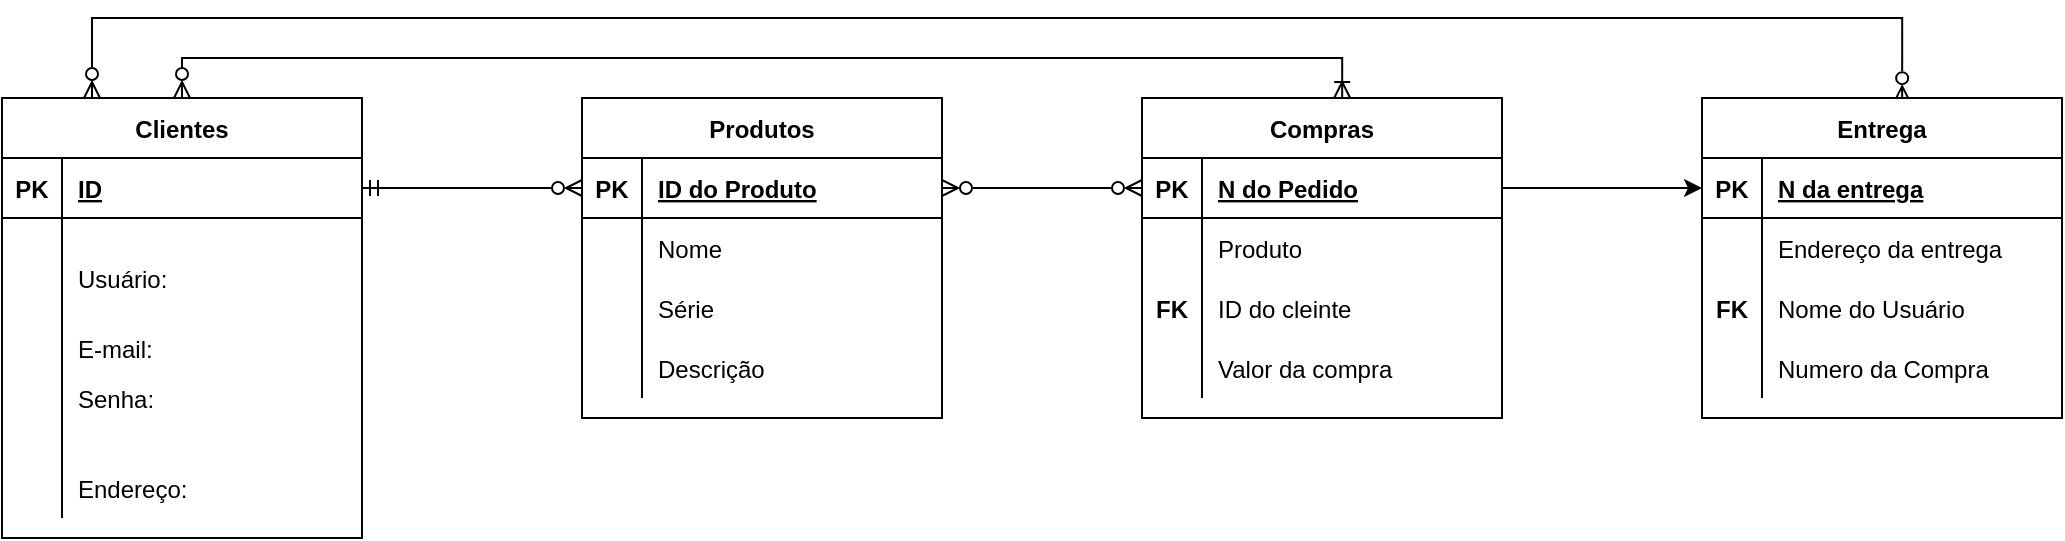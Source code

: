 <mxfile version="17.4.5" type="device"><diagram id="Rc1aGQ82kujArnoGXOBN" name="Page-1"><mxGraphModel dx="1422" dy="1963" grid="1" gridSize="10" guides="1" tooltips="1" connect="1" arrows="1" fold="1" page="1" pageScale="1" pageWidth="827" pageHeight="1169" math="0" shadow="0"><root><mxCell id="0"/><mxCell id="1" parent="0"/><mxCell id="Byj_TMSBjC4JeTz1L1eL-125" style="edgeStyle=orthogonalEdgeStyle;rounded=0;orthogonalLoop=1;jettySize=auto;html=1;exitX=0.5;exitY=0;exitDx=0;exitDy=0;entryX=0.556;entryY=0;entryDx=0;entryDy=0;entryPerimeter=0;startArrow=ERzeroToMany;startFill=0;endArrow=ERoneToMany;endFill=0;" edge="1" parent="1" source="Byj_TMSBjC4JeTz1L1eL-1" target="Byj_TMSBjC4JeTz1L1eL-88"><mxGeometry relative="1" as="geometry"><mxPoint x="710" as="targetPoint"/></mxGeometry></mxCell><mxCell id="Byj_TMSBjC4JeTz1L1eL-127" style="edgeStyle=orthogonalEdgeStyle;rounded=0;orthogonalLoop=1;jettySize=auto;html=1;exitX=0.25;exitY=0;exitDx=0;exitDy=0;startArrow=ERzeroToMany;startFill=0;endArrow=ERzeroToMany;endFill=0;entryX=0.556;entryY=0.013;entryDx=0;entryDy=0;entryPerimeter=0;" edge="1" parent="1" source="Byj_TMSBjC4JeTz1L1eL-1" target="Byj_TMSBjC4JeTz1L1eL-101"><mxGeometry relative="1" as="geometry"><mxPoint x="990" y="-20" as="targetPoint"/><Array as="points"><mxPoint x="85"/><mxPoint x="990"/></Array></mxGeometry></mxCell><mxCell id="Byj_TMSBjC4JeTz1L1eL-1" value="Clientes" style="shape=table;startSize=30;container=1;collapsible=1;childLayout=tableLayout;fixedRows=1;rowLines=0;fontStyle=1;align=center;resizeLast=1;" vertex="1" parent="1"><mxGeometry x="40" y="40" width="180" height="220" as="geometry"><mxRectangle x="40" y="80" width="80" height="30" as="alternateBounds"/></mxGeometry></mxCell><mxCell id="Byj_TMSBjC4JeTz1L1eL-2" value="" style="shape=tableRow;horizontal=0;startSize=0;swimlaneHead=0;swimlaneBody=0;fillColor=none;collapsible=0;dropTarget=0;points=[[0,0.5],[1,0.5]];portConstraint=eastwest;top=0;left=0;right=0;bottom=1;" vertex="1" parent="Byj_TMSBjC4JeTz1L1eL-1"><mxGeometry y="30" width="180" height="30" as="geometry"/></mxCell><mxCell id="Byj_TMSBjC4JeTz1L1eL-3" value="PK" style="shape=partialRectangle;connectable=0;fillColor=none;top=0;left=0;bottom=0;right=0;fontStyle=1;overflow=hidden;" vertex="1" parent="Byj_TMSBjC4JeTz1L1eL-2"><mxGeometry width="30" height="30" as="geometry"><mxRectangle width="30" height="30" as="alternateBounds"/></mxGeometry></mxCell><mxCell id="Byj_TMSBjC4JeTz1L1eL-4" value="ID" style="shape=partialRectangle;connectable=0;fillColor=none;top=0;left=0;bottom=0;right=0;align=left;spacingLeft=6;fontStyle=5;overflow=hidden;" vertex="1" parent="Byj_TMSBjC4JeTz1L1eL-2"><mxGeometry x="30" width="150" height="30" as="geometry"><mxRectangle width="150" height="30" as="alternateBounds"/></mxGeometry></mxCell><mxCell id="Byj_TMSBjC4JeTz1L1eL-5" value="" style="shape=tableRow;horizontal=0;startSize=0;swimlaneHead=0;swimlaneBody=0;fillColor=none;collapsible=0;dropTarget=0;points=[[0,0.5],[1,0.5]];portConstraint=eastwest;top=0;left=0;right=0;bottom=0;" vertex="1" parent="Byj_TMSBjC4JeTz1L1eL-1"><mxGeometry y="60" width="180" height="60" as="geometry"/></mxCell><mxCell id="Byj_TMSBjC4JeTz1L1eL-6" value="" style="shape=partialRectangle;connectable=0;fillColor=none;top=0;left=0;bottom=0;right=0;editable=1;overflow=hidden;" vertex="1" parent="Byj_TMSBjC4JeTz1L1eL-5"><mxGeometry width="30" height="60" as="geometry"><mxRectangle width="30" height="60" as="alternateBounds"/></mxGeometry></mxCell><mxCell id="Byj_TMSBjC4JeTz1L1eL-7" value="Usuário:" style="shape=partialRectangle;connectable=0;fillColor=none;top=0;left=0;bottom=0;right=0;align=left;spacingLeft=6;overflow=hidden;" vertex="1" parent="Byj_TMSBjC4JeTz1L1eL-5"><mxGeometry x="30" width="150" height="60" as="geometry"><mxRectangle width="150" height="60" as="alternateBounds"/></mxGeometry></mxCell><mxCell id="Byj_TMSBjC4JeTz1L1eL-8" value="" style="shape=tableRow;horizontal=0;startSize=0;swimlaneHead=0;swimlaneBody=0;fillColor=none;collapsible=0;dropTarget=0;points=[[0,0.5],[1,0.5]];portConstraint=eastwest;top=0;left=0;right=0;bottom=0;" vertex="1" parent="Byj_TMSBjC4JeTz1L1eL-1"><mxGeometry y="120" width="180" height="60" as="geometry"/></mxCell><mxCell id="Byj_TMSBjC4JeTz1L1eL-9" value="" style="shape=partialRectangle;connectable=0;fillColor=none;top=0;left=0;bottom=0;right=0;editable=1;overflow=hidden;" vertex="1" parent="Byj_TMSBjC4JeTz1L1eL-8"><mxGeometry width="30" height="60" as="geometry"><mxRectangle width="30" height="60" as="alternateBounds"/></mxGeometry></mxCell><mxCell id="Byj_TMSBjC4JeTz1L1eL-10" value="Senha:" style="shape=partialRectangle;connectable=0;fillColor=none;top=0;left=0;bottom=0;right=0;align=left;spacingLeft=6;overflow=hidden;" vertex="1" parent="Byj_TMSBjC4JeTz1L1eL-8"><mxGeometry x="30" width="150" height="60" as="geometry"><mxRectangle width="150" height="60" as="alternateBounds"/></mxGeometry></mxCell><mxCell id="Byj_TMSBjC4JeTz1L1eL-11" value="" style="shape=tableRow;horizontal=0;startSize=0;swimlaneHead=0;swimlaneBody=0;fillColor=none;collapsible=0;dropTarget=0;points=[[0,0.5],[1,0.5]];portConstraint=eastwest;top=0;left=0;right=0;bottom=0;" vertex="1" parent="Byj_TMSBjC4JeTz1L1eL-1"><mxGeometry y="180" width="180" height="30" as="geometry"/></mxCell><mxCell id="Byj_TMSBjC4JeTz1L1eL-12" value="" style="shape=partialRectangle;connectable=0;fillColor=none;top=0;left=0;bottom=0;right=0;editable=1;overflow=hidden;" vertex="1" parent="Byj_TMSBjC4JeTz1L1eL-11"><mxGeometry width="30" height="30" as="geometry"><mxRectangle width="30" height="30" as="alternateBounds"/></mxGeometry></mxCell><mxCell id="Byj_TMSBjC4JeTz1L1eL-13" value="Endereço:" style="shape=partialRectangle;connectable=0;fillColor=none;top=0;left=0;bottom=0;right=0;align=left;spacingLeft=6;overflow=hidden;" vertex="1" parent="Byj_TMSBjC4JeTz1L1eL-11"><mxGeometry x="30" width="150" height="30" as="geometry"><mxRectangle width="150" height="30" as="alternateBounds"/></mxGeometry></mxCell><mxCell id="Byj_TMSBjC4JeTz1L1eL-40" value="Produtos" style="shape=table;startSize=30;container=1;collapsible=1;childLayout=tableLayout;fixedRows=1;rowLines=0;fontStyle=1;align=center;resizeLast=1;" vertex="1" parent="1"><mxGeometry x="330" y="40" width="180" height="160" as="geometry"/></mxCell><mxCell id="Byj_TMSBjC4JeTz1L1eL-41" value="" style="shape=tableRow;horizontal=0;startSize=0;swimlaneHead=0;swimlaneBody=0;fillColor=none;collapsible=0;dropTarget=0;points=[[0,0.5],[1,0.5]];portConstraint=eastwest;top=0;left=0;right=0;bottom=1;" vertex="1" parent="Byj_TMSBjC4JeTz1L1eL-40"><mxGeometry y="30" width="180" height="30" as="geometry"/></mxCell><mxCell id="Byj_TMSBjC4JeTz1L1eL-42" value="PK" style="shape=partialRectangle;connectable=0;fillColor=none;top=0;left=0;bottom=0;right=0;fontStyle=1;overflow=hidden;" vertex="1" parent="Byj_TMSBjC4JeTz1L1eL-41"><mxGeometry width="30" height="30" as="geometry"><mxRectangle width="30" height="30" as="alternateBounds"/></mxGeometry></mxCell><mxCell id="Byj_TMSBjC4JeTz1L1eL-43" value="ID do Produto" style="shape=partialRectangle;connectable=0;fillColor=none;top=0;left=0;bottom=0;right=0;align=left;spacingLeft=6;fontStyle=5;overflow=hidden;" vertex="1" parent="Byj_TMSBjC4JeTz1L1eL-41"><mxGeometry x="30" width="150" height="30" as="geometry"><mxRectangle width="150" height="30" as="alternateBounds"/></mxGeometry></mxCell><mxCell id="Byj_TMSBjC4JeTz1L1eL-44" value="" style="shape=tableRow;horizontal=0;startSize=0;swimlaneHead=0;swimlaneBody=0;fillColor=none;collapsible=0;dropTarget=0;points=[[0,0.5],[1,0.5]];portConstraint=eastwest;top=0;left=0;right=0;bottom=0;" vertex="1" parent="Byj_TMSBjC4JeTz1L1eL-40"><mxGeometry y="60" width="180" height="30" as="geometry"/></mxCell><mxCell id="Byj_TMSBjC4JeTz1L1eL-45" value="" style="shape=partialRectangle;connectable=0;fillColor=none;top=0;left=0;bottom=0;right=0;editable=1;overflow=hidden;" vertex="1" parent="Byj_TMSBjC4JeTz1L1eL-44"><mxGeometry width="30" height="30" as="geometry"><mxRectangle width="30" height="30" as="alternateBounds"/></mxGeometry></mxCell><mxCell id="Byj_TMSBjC4JeTz1L1eL-46" value="Nome" style="shape=partialRectangle;connectable=0;fillColor=none;top=0;left=0;bottom=0;right=0;align=left;spacingLeft=6;overflow=hidden;" vertex="1" parent="Byj_TMSBjC4JeTz1L1eL-44"><mxGeometry x="30" width="150" height="30" as="geometry"><mxRectangle width="150" height="30" as="alternateBounds"/></mxGeometry></mxCell><mxCell id="Byj_TMSBjC4JeTz1L1eL-47" value="" style="shape=tableRow;horizontal=0;startSize=0;swimlaneHead=0;swimlaneBody=0;fillColor=none;collapsible=0;dropTarget=0;points=[[0,0.5],[1,0.5]];portConstraint=eastwest;top=0;left=0;right=0;bottom=0;" vertex="1" parent="Byj_TMSBjC4JeTz1L1eL-40"><mxGeometry y="90" width="180" height="30" as="geometry"/></mxCell><mxCell id="Byj_TMSBjC4JeTz1L1eL-48" value="" style="shape=partialRectangle;connectable=0;fillColor=none;top=0;left=0;bottom=0;right=0;editable=1;overflow=hidden;" vertex="1" parent="Byj_TMSBjC4JeTz1L1eL-47"><mxGeometry width="30" height="30" as="geometry"><mxRectangle width="30" height="30" as="alternateBounds"/></mxGeometry></mxCell><mxCell id="Byj_TMSBjC4JeTz1L1eL-49" value="Série" style="shape=partialRectangle;connectable=0;fillColor=none;top=0;left=0;bottom=0;right=0;align=left;spacingLeft=6;overflow=hidden;" vertex="1" parent="Byj_TMSBjC4JeTz1L1eL-47"><mxGeometry x="30" width="150" height="30" as="geometry"><mxRectangle width="150" height="30" as="alternateBounds"/></mxGeometry></mxCell><mxCell id="Byj_TMSBjC4JeTz1L1eL-50" value="" style="shape=tableRow;horizontal=0;startSize=0;swimlaneHead=0;swimlaneBody=0;fillColor=none;collapsible=0;dropTarget=0;points=[[0,0.5],[1,0.5]];portConstraint=eastwest;top=0;left=0;right=0;bottom=0;" vertex="1" parent="Byj_TMSBjC4JeTz1L1eL-40"><mxGeometry y="120" width="180" height="30" as="geometry"/></mxCell><mxCell id="Byj_TMSBjC4JeTz1L1eL-51" value="" style="shape=partialRectangle;connectable=0;fillColor=none;top=0;left=0;bottom=0;right=0;editable=1;overflow=hidden;" vertex="1" parent="Byj_TMSBjC4JeTz1L1eL-50"><mxGeometry width="30" height="30" as="geometry"><mxRectangle width="30" height="30" as="alternateBounds"/></mxGeometry></mxCell><mxCell id="Byj_TMSBjC4JeTz1L1eL-52" value="Descrição" style="shape=partialRectangle;connectable=0;fillColor=none;top=0;left=0;bottom=0;right=0;align=left;spacingLeft=6;overflow=hidden;" vertex="1" parent="Byj_TMSBjC4JeTz1L1eL-50"><mxGeometry x="30" width="150" height="30" as="geometry"><mxRectangle width="150" height="30" as="alternateBounds"/></mxGeometry></mxCell><mxCell id="Byj_TMSBjC4JeTz1L1eL-88" value="Compras" style="shape=table;startSize=30;container=1;collapsible=1;childLayout=tableLayout;fixedRows=1;rowLines=0;fontStyle=1;align=center;resizeLast=1;" vertex="1" parent="1"><mxGeometry x="610" y="40" width="180" height="160" as="geometry"/></mxCell><mxCell id="Byj_TMSBjC4JeTz1L1eL-89" value="" style="shape=tableRow;horizontal=0;startSize=0;swimlaneHead=0;swimlaneBody=0;fillColor=none;collapsible=0;dropTarget=0;points=[[0,0.5],[1,0.5]];portConstraint=eastwest;top=0;left=0;right=0;bottom=1;" vertex="1" parent="Byj_TMSBjC4JeTz1L1eL-88"><mxGeometry y="30" width="180" height="30" as="geometry"/></mxCell><mxCell id="Byj_TMSBjC4JeTz1L1eL-90" value="PK" style="shape=partialRectangle;connectable=0;fillColor=none;top=0;left=0;bottom=0;right=0;fontStyle=1;overflow=hidden;" vertex="1" parent="Byj_TMSBjC4JeTz1L1eL-89"><mxGeometry width="30" height="30" as="geometry"><mxRectangle width="30" height="30" as="alternateBounds"/></mxGeometry></mxCell><mxCell id="Byj_TMSBjC4JeTz1L1eL-91" value="N do Pedido" style="shape=partialRectangle;connectable=0;fillColor=none;top=0;left=0;bottom=0;right=0;align=left;spacingLeft=6;fontStyle=5;overflow=hidden;" vertex="1" parent="Byj_TMSBjC4JeTz1L1eL-89"><mxGeometry x="30" width="150" height="30" as="geometry"><mxRectangle width="150" height="30" as="alternateBounds"/></mxGeometry></mxCell><mxCell id="Byj_TMSBjC4JeTz1L1eL-92" value="" style="shape=tableRow;horizontal=0;startSize=0;swimlaneHead=0;swimlaneBody=0;fillColor=none;collapsible=0;dropTarget=0;points=[[0,0.5],[1,0.5]];portConstraint=eastwest;top=0;left=0;right=0;bottom=0;" vertex="1" parent="Byj_TMSBjC4JeTz1L1eL-88"><mxGeometry y="60" width="180" height="30" as="geometry"/></mxCell><mxCell id="Byj_TMSBjC4JeTz1L1eL-93" value="" style="shape=partialRectangle;connectable=0;fillColor=none;top=0;left=0;bottom=0;right=0;editable=1;overflow=hidden;" vertex="1" parent="Byj_TMSBjC4JeTz1L1eL-92"><mxGeometry width="30" height="30" as="geometry"><mxRectangle width="30" height="30" as="alternateBounds"/></mxGeometry></mxCell><mxCell id="Byj_TMSBjC4JeTz1L1eL-94" value="Produto" style="shape=partialRectangle;connectable=0;fillColor=none;top=0;left=0;bottom=0;right=0;align=left;spacingLeft=6;overflow=hidden;" vertex="1" parent="Byj_TMSBjC4JeTz1L1eL-92"><mxGeometry x="30" width="150" height="30" as="geometry"><mxRectangle width="150" height="30" as="alternateBounds"/></mxGeometry></mxCell><mxCell id="Byj_TMSBjC4JeTz1L1eL-95" value="" style="shape=tableRow;horizontal=0;startSize=0;swimlaneHead=0;swimlaneBody=0;fillColor=none;collapsible=0;dropTarget=0;points=[[0,0.5],[1,0.5]];portConstraint=eastwest;top=0;left=0;right=0;bottom=0;" vertex="1" parent="Byj_TMSBjC4JeTz1L1eL-88"><mxGeometry y="90" width="180" height="30" as="geometry"/></mxCell><mxCell id="Byj_TMSBjC4JeTz1L1eL-96" value="FK" style="shape=partialRectangle;connectable=0;fillColor=none;top=0;left=0;bottom=0;right=0;editable=1;overflow=hidden;fontStyle=1" vertex="1" parent="Byj_TMSBjC4JeTz1L1eL-95"><mxGeometry width="30" height="30" as="geometry"><mxRectangle width="30" height="30" as="alternateBounds"/></mxGeometry></mxCell><mxCell id="Byj_TMSBjC4JeTz1L1eL-97" value="ID do cleinte" style="shape=partialRectangle;connectable=0;fillColor=none;top=0;left=0;bottom=0;right=0;align=left;spacingLeft=6;overflow=hidden;" vertex="1" parent="Byj_TMSBjC4JeTz1L1eL-95"><mxGeometry x="30" width="150" height="30" as="geometry"><mxRectangle width="150" height="30" as="alternateBounds"/></mxGeometry></mxCell><mxCell id="Byj_TMSBjC4JeTz1L1eL-98" value="" style="shape=tableRow;horizontal=0;startSize=0;swimlaneHead=0;swimlaneBody=0;fillColor=none;collapsible=0;dropTarget=0;points=[[0,0.5],[1,0.5]];portConstraint=eastwest;top=0;left=0;right=0;bottom=0;" vertex="1" parent="Byj_TMSBjC4JeTz1L1eL-88"><mxGeometry y="120" width="180" height="30" as="geometry"/></mxCell><mxCell id="Byj_TMSBjC4JeTz1L1eL-99" value="" style="shape=partialRectangle;connectable=0;fillColor=none;top=0;left=0;bottom=0;right=0;editable=1;overflow=hidden;" vertex="1" parent="Byj_TMSBjC4JeTz1L1eL-98"><mxGeometry width="30" height="30" as="geometry"><mxRectangle width="30" height="30" as="alternateBounds"/></mxGeometry></mxCell><mxCell id="Byj_TMSBjC4JeTz1L1eL-100" value="Valor da compra" style="shape=partialRectangle;connectable=0;fillColor=none;top=0;left=0;bottom=0;right=0;align=left;spacingLeft=6;overflow=hidden;" vertex="1" parent="Byj_TMSBjC4JeTz1L1eL-98"><mxGeometry x="30" width="150" height="30" as="geometry"><mxRectangle width="150" height="30" as="alternateBounds"/></mxGeometry></mxCell><mxCell id="Byj_TMSBjC4JeTz1L1eL-101" value="Entrega" style="shape=table;startSize=30;container=1;collapsible=1;childLayout=tableLayout;fixedRows=1;rowLines=0;fontStyle=1;align=center;resizeLast=1;" vertex="1" parent="1"><mxGeometry x="890" y="40" width="180" height="160" as="geometry"/></mxCell><mxCell id="Byj_TMSBjC4JeTz1L1eL-102" value="" style="shape=tableRow;horizontal=0;startSize=0;swimlaneHead=0;swimlaneBody=0;fillColor=none;collapsible=0;dropTarget=0;points=[[0,0.5],[1,0.5]];portConstraint=eastwest;top=0;left=0;right=0;bottom=1;" vertex="1" parent="Byj_TMSBjC4JeTz1L1eL-101"><mxGeometry y="30" width="180" height="30" as="geometry"/></mxCell><mxCell id="Byj_TMSBjC4JeTz1L1eL-103" value="PK" style="shape=partialRectangle;connectable=0;fillColor=none;top=0;left=0;bottom=0;right=0;fontStyle=1;overflow=hidden;" vertex="1" parent="Byj_TMSBjC4JeTz1L1eL-102"><mxGeometry width="30" height="30" as="geometry"><mxRectangle width="30" height="30" as="alternateBounds"/></mxGeometry></mxCell><mxCell id="Byj_TMSBjC4JeTz1L1eL-104" value="N da entrega" style="shape=partialRectangle;connectable=0;fillColor=none;top=0;left=0;bottom=0;right=0;align=left;spacingLeft=6;fontStyle=5;overflow=hidden;" vertex="1" parent="Byj_TMSBjC4JeTz1L1eL-102"><mxGeometry x="30" width="150" height="30" as="geometry"><mxRectangle width="150" height="30" as="alternateBounds"/></mxGeometry></mxCell><mxCell id="Byj_TMSBjC4JeTz1L1eL-105" value="" style="shape=tableRow;horizontal=0;startSize=0;swimlaneHead=0;swimlaneBody=0;fillColor=none;collapsible=0;dropTarget=0;points=[[0,0.5],[1,0.5]];portConstraint=eastwest;top=0;left=0;right=0;bottom=0;" vertex="1" parent="Byj_TMSBjC4JeTz1L1eL-101"><mxGeometry y="60" width="180" height="30" as="geometry"/></mxCell><mxCell id="Byj_TMSBjC4JeTz1L1eL-106" value="" style="shape=partialRectangle;connectable=0;fillColor=none;top=0;left=0;bottom=0;right=0;editable=1;overflow=hidden;" vertex="1" parent="Byj_TMSBjC4JeTz1L1eL-105"><mxGeometry width="30" height="30" as="geometry"><mxRectangle width="30" height="30" as="alternateBounds"/></mxGeometry></mxCell><mxCell id="Byj_TMSBjC4JeTz1L1eL-107" value="Endereço da entrega" style="shape=partialRectangle;connectable=0;fillColor=none;top=0;left=0;bottom=0;right=0;align=left;spacingLeft=6;overflow=hidden;" vertex="1" parent="Byj_TMSBjC4JeTz1L1eL-105"><mxGeometry x="30" width="150" height="30" as="geometry"><mxRectangle width="150" height="30" as="alternateBounds"/></mxGeometry></mxCell><mxCell id="Byj_TMSBjC4JeTz1L1eL-108" value="" style="shape=tableRow;horizontal=0;startSize=0;swimlaneHead=0;swimlaneBody=0;fillColor=none;collapsible=0;dropTarget=0;points=[[0,0.5],[1,0.5]];portConstraint=eastwest;top=0;left=0;right=0;bottom=0;" vertex="1" parent="Byj_TMSBjC4JeTz1L1eL-101"><mxGeometry y="90" width="180" height="30" as="geometry"/></mxCell><mxCell id="Byj_TMSBjC4JeTz1L1eL-109" value="FK" style="shape=partialRectangle;connectable=0;fillColor=none;top=0;left=0;bottom=0;right=0;editable=1;overflow=hidden;fontStyle=1" vertex="1" parent="Byj_TMSBjC4JeTz1L1eL-108"><mxGeometry width="30" height="30" as="geometry"><mxRectangle width="30" height="30" as="alternateBounds"/></mxGeometry></mxCell><mxCell id="Byj_TMSBjC4JeTz1L1eL-110" value="Nome do Usuário" style="shape=partialRectangle;connectable=0;fillColor=none;top=0;left=0;bottom=0;right=0;align=left;spacingLeft=6;overflow=hidden;" vertex="1" parent="Byj_TMSBjC4JeTz1L1eL-108"><mxGeometry x="30" width="150" height="30" as="geometry"><mxRectangle width="150" height="30" as="alternateBounds"/></mxGeometry></mxCell><mxCell id="Byj_TMSBjC4JeTz1L1eL-111" value="" style="shape=tableRow;horizontal=0;startSize=0;swimlaneHead=0;swimlaneBody=0;fillColor=none;collapsible=0;dropTarget=0;points=[[0,0.5],[1,0.5]];portConstraint=eastwest;top=0;left=0;right=0;bottom=0;" vertex="1" parent="Byj_TMSBjC4JeTz1L1eL-101"><mxGeometry y="120" width="180" height="30" as="geometry"/></mxCell><mxCell id="Byj_TMSBjC4JeTz1L1eL-112" value="" style="shape=partialRectangle;connectable=0;fillColor=none;top=0;left=0;bottom=0;right=0;editable=1;overflow=hidden;" vertex="1" parent="Byj_TMSBjC4JeTz1L1eL-111"><mxGeometry width="30" height="30" as="geometry"><mxRectangle width="30" height="30" as="alternateBounds"/></mxGeometry></mxCell><mxCell id="Byj_TMSBjC4JeTz1L1eL-113" value="Numero da Compra" style="shape=partialRectangle;connectable=0;fillColor=none;top=0;left=0;bottom=0;right=0;align=left;spacingLeft=6;overflow=hidden;" vertex="1" parent="Byj_TMSBjC4JeTz1L1eL-111"><mxGeometry x="30" width="150" height="30" as="geometry"><mxRectangle width="150" height="30" as="alternateBounds"/></mxGeometry></mxCell><mxCell id="Byj_TMSBjC4JeTz1L1eL-118" value="E-mail:" style="shape=partialRectangle;connectable=0;fillColor=none;top=0;left=0;bottom=0;right=0;align=left;spacingLeft=6;overflow=hidden;" vertex="1" parent="1"><mxGeometry x="70" y="150" width="150" height="30" as="geometry"><mxRectangle width="150" height="30" as="alternateBounds"/></mxGeometry></mxCell><mxCell id="Byj_TMSBjC4JeTz1L1eL-122" style="edgeStyle=orthogonalEdgeStyle;rounded=0;orthogonalLoop=1;jettySize=auto;html=1;exitX=1;exitY=0.5;exitDx=0;exitDy=0;endArrow=ERzeroToMany;endFill=0;startArrow=ERmandOne;startFill=0;" edge="1" parent="1" source="Byj_TMSBjC4JeTz1L1eL-2" target="Byj_TMSBjC4JeTz1L1eL-41"><mxGeometry relative="1" as="geometry"/></mxCell><mxCell id="Byj_TMSBjC4JeTz1L1eL-123" style="edgeStyle=orthogonalEdgeStyle;rounded=0;orthogonalLoop=1;jettySize=auto;html=1;exitX=1;exitY=0.5;exitDx=0;exitDy=0;startArrow=ERzeroToMany;startFill=0;endArrow=ERzeroToMany;endFill=0;" edge="1" parent="1" source="Byj_TMSBjC4JeTz1L1eL-41" target="Byj_TMSBjC4JeTz1L1eL-89"><mxGeometry relative="1" as="geometry"/></mxCell><mxCell id="Byj_TMSBjC4JeTz1L1eL-124" style="edgeStyle=orthogonalEdgeStyle;rounded=0;orthogonalLoop=1;jettySize=auto;html=1;exitX=1;exitY=0.5;exitDx=0;exitDy=0;" edge="1" parent="1" source="Byj_TMSBjC4JeTz1L1eL-89" target="Byj_TMSBjC4JeTz1L1eL-102"><mxGeometry relative="1" as="geometry"/></mxCell></root></mxGraphModel></diagram></mxfile>